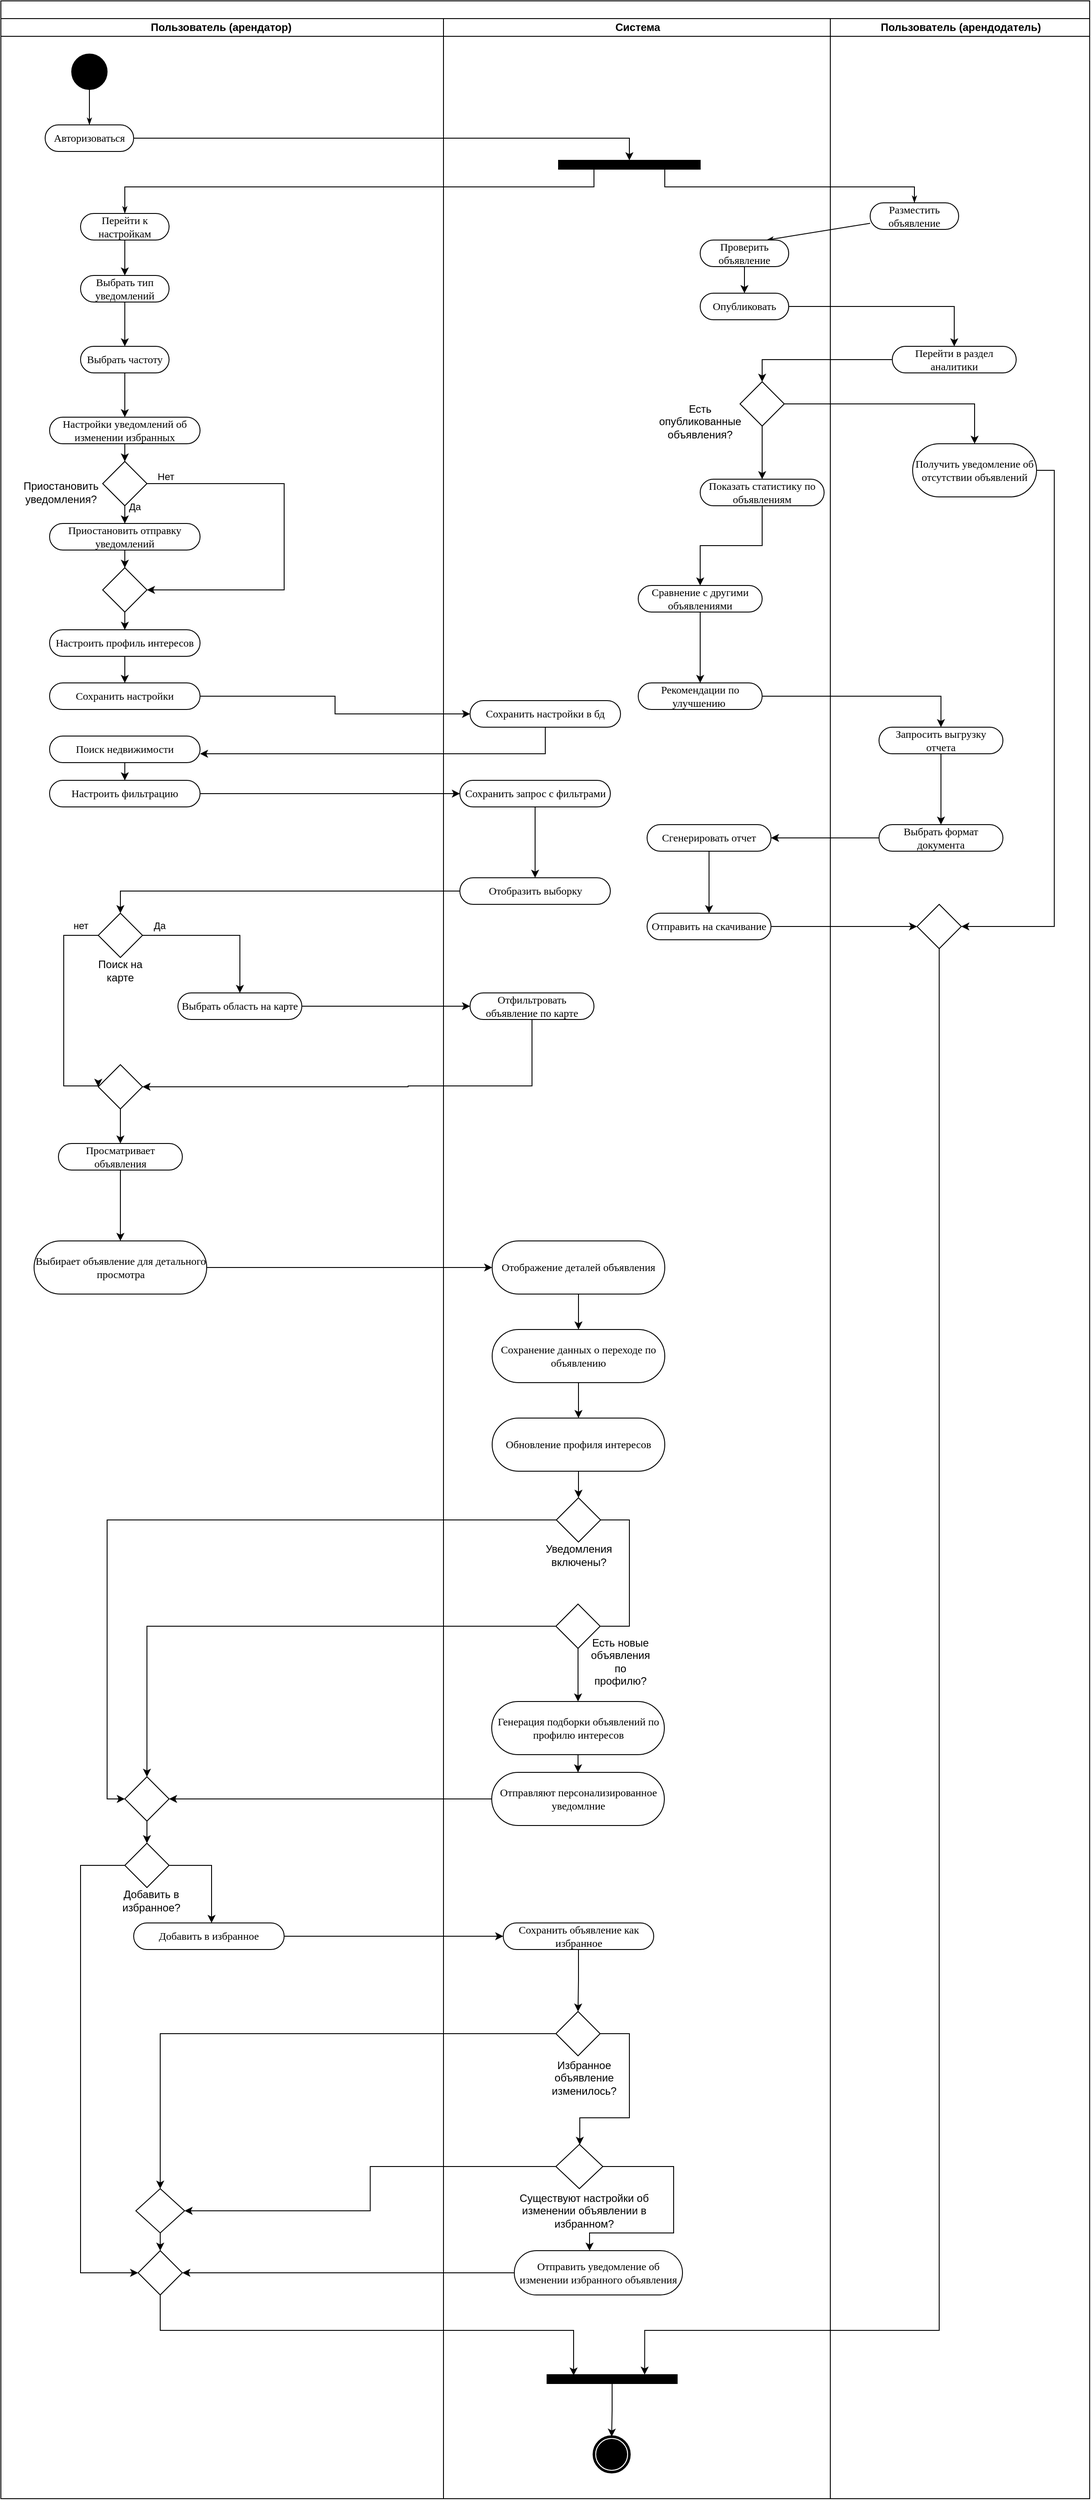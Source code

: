 <mxfile version="26.0.4">
  <diagram name="Page-1" id="0783ab3e-0a74-02c8-0abd-f7b4e66b4bec">
    <mxGraphModel dx="5736" dy="2984" grid="1" gridSize="10" guides="1" tooltips="1" connect="1" arrows="1" fold="1" page="1" pageScale="1" pageWidth="850" pageHeight="1100" background="none" math="0" shadow="0">
      <root>
        <mxCell id="0" />
        <mxCell id="1" parent="0" />
        <mxCell id="1c1d494c118603dd-1" value="" style="swimlane;html=1;childLayout=stackLayout;startSize=20;rounded=0;shadow=0;comic=0;labelBackgroundColor=none;strokeWidth=1;fontFamily=Verdana;fontSize=12;align=center;" parent="1" vertex="1">
          <mxGeometry x="12" y="10" width="1230" height="2820" as="geometry" />
        </mxCell>
        <mxCell id="1c1d494c118603dd-29" style="edgeStyle=orthogonalEdgeStyle;rounded=0;html=1;exitX=0.75;exitY=1;labelBackgroundColor=none;startArrow=none;startFill=0;startSize=5;endArrow=classicThin;endFill=1;endSize=5;jettySize=auto;orthogonalLoop=1;strokeWidth=1;fontFamily=Verdana;fontSize=12" parent="1c1d494c118603dd-1" source="60571a20871a0731-3" target="1c1d494c118603dd-5" edge="1">
          <mxGeometry relative="1" as="geometry">
            <Array as="points">
              <mxPoint x="750" y="210" />
              <mxPoint x="1032" y="210" />
            </Array>
          </mxGeometry>
        </mxCell>
        <mxCell id="1c1d494c118603dd-33" style="rounded=0;html=1;labelBackgroundColor=none;startArrow=none;startFill=0;startSize=5;endArrow=classicThin;endFill=1;endSize=5;jettySize=auto;orthogonalLoop=1;strokeWidth=1;fontFamily=Verdana;fontSize=12;entryX=0.75;entryY=0;entryDx=0;entryDy=0;" parent="1c1d494c118603dd-1" source="1c1d494c118603dd-5" target="1Mtl0f4eCWm2PjOWI_Pj-1" edge="1">
          <mxGeometry relative="1" as="geometry">
            <mxPoint x="427" y="288.517" as="targetPoint" />
          </mxGeometry>
        </mxCell>
        <mxCell id="1Mtl0f4eCWm2PjOWI_Pj-5" value="" style="edgeStyle=orthogonalEdgeStyle;rounded=0;orthogonalLoop=1;jettySize=auto;html=1;" edge="1" parent="1c1d494c118603dd-1" source="1Mtl0f4eCWm2PjOWI_Pj-2" target="1Mtl0f4eCWm2PjOWI_Pj-4">
          <mxGeometry relative="1" as="geometry" />
        </mxCell>
        <mxCell id="1Mtl0f4eCWm2PjOWI_Pj-23" value="" style="edgeStyle=orthogonalEdgeStyle;rounded=0;orthogonalLoop=1;jettySize=auto;html=1;" edge="1" parent="1c1d494c118603dd-1" source="1Mtl0f4eCWm2PjOWI_Pj-20" target="1Mtl0f4eCWm2PjOWI_Pj-22">
          <mxGeometry relative="1" as="geometry" />
        </mxCell>
        <mxCell id="1Mtl0f4eCWm2PjOWI_Pj-27" value="" style="edgeStyle=orthogonalEdgeStyle;rounded=0;orthogonalLoop=1;jettySize=auto;html=1;" edge="1" parent="1c1d494c118603dd-1" source="1Mtl0f4eCWm2PjOWI_Pj-24" target="1Mtl0f4eCWm2PjOWI_Pj-26">
          <mxGeometry relative="1" as="geometry" />
        </mxCell>
        <mxCell id="1Mtl0f4eCWm2PjOWI_Pj-34" style="edgeStyle=orthogonalEdgeStyle;rounded=0;orthogonalLoop=1;jettySize=auto;html=1;entryX=0.5;entryY=0;entryDx=0;entryDy=0;" edge="1" parent="1c1d494c118603dd-1" source="1Mtl0f4eCWm2PjOWI_Pj-4" target="1Mtl0f4eCWm2PjOWI_Pj-8">
          <mxGeometry relative="1" as="geometry" />
        </mxCell>
        <mxCell id="1c1d494c118603dd-2" value="Пользователь (арендатор)&amp;nbsp;" style="swimlane;html=1;startSize=20;" parent="1c1d494c118603dd-1" vertex="1">
          <mxGeometry y="20" width="500" height="2800" as="geometry" />
        </mxCell>
        <mxCell id="1Mtl0f4eCWm2PjOWI_Pj-31" value="" style="edgeStyle=orthogonalEdgeStyle;rounded=0;orthogonalLoop=1;jettySize=auto;html=1;" edge="1" parent="1c1d494c118603dd-2" source="1c1d494c118603dd-6" target="1Mtl0f4eCWm2PjOWI_Pj-30">
          <mxGeometry relative="1" as="geometry" />
        </mxCell>
        <mxCell id="1c1d494c118603dd-6" value="Перейти к настройкам" style="rounded=1;whiteSpace=wrap;html=1;shadow=0;comic=0;labelBackgroundColor=none;strokeWidth=1;fontFamily=Verdana;fontSize=12;align=center;arcSize=50;" parent="1c1d494c118603dd-2" vertex="1">
          <mxGeometry x="90" y="220" width="100" height="30" as="geometry" />
        </mxCell>
        <mxCell id="60571a20871a0731-4" value="" style="ellipse;whiteSpace=wrap;html=1;rounded=0;shadow=0;comic=0;labelBackgroundColor=none;strokeWidth=1;fillColor=#000000;fontFamily=Verdana;fontSize=12;align=center;" parent="1c1d494c118603dd-2" vertex="1">
          <mxGeometry x="80" y="40" width="40" height="40" as="geometry" />
        </mxCell>
        <mxCell id="60571a20871a0731-8" value="Авторизоваться" style="rounded=1;whiteSpace=wrap;html=1;shadow=0;comic=0;labelBackgroundColor=none;strokeWidth=1;fontFamily=Verdana;fontSize=12;align=center;arcSize=50;" parent="1c1d494c118603dd-2" vertex="1">
          <mxGeometry x="50" y="120" width="100" height="30" as="geometry" />
        </mxCell>
        <mxCell id="1c1d494c118603dd-27" style="edgeStyle=orthogonalEdgeStyle;rounded=0;html=1;labelBackgroundColor=none;startArrow=none;startFill=0;startSize=5;endArrow=classicThin;endFill=1;endSize=5;jettySize=auto;orthogonalLoop=1;strokeWidth=1;fontFamily=Verdana;fontSize=12" parent="1c1d494c118603dd-2" source="60571a20871a0731-4" target="60571a20871a0731-8" edge="1">
          <mxGeometry relative="1" as="geometry" />
        </mxCell>
        <mxCell id="1Mtl0f4eCWm2PjOWI_Pj-40" value="" style="edgeStyle=orthogonalEdgeStyle;rounded=0;orthogonalLoop=1;jettySize=auto;html=1;" edge="1" parent="1c1d494c118603dd-2" source="1Mtl0f4eCWm2PjOWI_Pj-30" target="1Mtl0f4eCWm2PjOWI_Pj-39">
          <mxGeometry relative="1" as="geometry" />
        </mxCell>
        <mxCell id="1Mtl0f4eCWm2PjOWI_Pj-30" value="Выбрать тип уведомлений" style="rounded=1;whiteSpace=wrap;html=1;shadow=0;comic=0;labelBackgroundColor=none;strokeWidth=1;fontFamily=Verdana;fontSize=12;align=center;arcSize=50;" vertex="1" parent="1c1d494c118603dd-2">
          <mxGeometry x="90" y="290" width="100" height="30" as="geometry" />
        </mxCell>
        <mxCell id="1Mtl0f4eCWm2PjOWI_Pj-42" value="" style="edgeStyle=orthogonalEdgeStyle;rounded=0;orthogonalLoop=1;jettySize=auto;html=1;" edge="1" parent="1c1d494c118603dd-2" source="1Mtl0f4eCWm2PjOWI_Pj-39" target="1Mtl0f4eCWm2PjOWI_Pj-41">
          <mxGeometry relative="1" as="geometry" />
        </mxCell>
        <mxCell id="1Mtl0f4eCWm2PjOWI_Pj-39" value="Выбрать частоту" style="rounded=1;whiteSpace=wrap;html=1;shadow=0;comic=0;labelBackgroundColor=none;strokeWidth=1;fontFamily=Verdana;fontSize=12;align=center;arcSize=50;" vertex="1" parent="1c1d494c118603dd-2">
          <mxGeometry x="90" y="370" width="100" height="30" as="geometry" />
        </mxCell>
        <mxCell id="1Mtl0f4eCWm2PjOWI_Pj-260" style="edgeStyle=orthogonalEdgeStyle;rounded=0;orthogonalLoop=1;jettySize=auto;html=1;entryX=0.5;entryY=0;entryDx=0;entryDy=0;" edge="1" parent="1c1d494c118603dd-2" source="1Mtl0f4eCWm2PjOWI_Pj-41" target="1Mtl0f4eCWm2PjOWI_Pj-258">
          <mxGeometry relative="1" as="geometry" />
        </mxCell>
        <mxCell id="1Mtl0f4eCWm2PjOWI_Pj-41" value="Настройки уведомлений об изменении избранных" style="rounded=1;whiteSpace=wrap;html=1;shadow=0;comic=0;labelBackgroundColor=none;strokeWidth=1;fontFamily=Verdana;fontSize=12;align=center;arcSize=50;" vertex="1" parent="1c1d494c118603dd-2">
          <mxGeometry x="55" y="450" width="170" height="30" as="geometry" />
        </mxCell>
        <mxCell id="1Mtl0f4eCWm2PjOWI_Pj-47" value="" style="edgeStyle=orthogonalEdgeStyle;rounded=0;orthogonalLoop=1;jettySize=auto;html=1;" edge="1" parent="1c1d494c118603dd-2" source="1Mtl0f4eCWm2PjOWI_Pj-43" target="1Mtl0f4eCWm2PjOWI_Pj-46">
          <mxGeometry relative="1" as="geometry" />
        </mxCell>
        <mxCell id="1Mtl0f4eCWm2PjOWI_Pj-43" value="Настроить профиль интересов" style="rounded=1;whiteSpace=wrap;html=1;shadow=0;comic=0;labelBackgroundColor=none;strokeWidth=1;fontFamily=Verdana;fontSize=12;align=center;arcSize=50;" vertex="1" parent="1c1d494c118603dd-2">
          <mxGeometry x="55" y="690" width="170" height="30" as="geometry" />
        </mxCell>
        <mxCell id="1Mtl0f4eCWm2PjOWI_Pj-46" value="Сохранить настройки" style="rounded=1;whiteSpace=wrap;html=1;shadow=0;comic=0;labelBackgroundColor=none;strokeWidth=1;fontFamily=Verdana;fontSize=12;align=center;arcSize=50;" vertex="1" parent="1c1d494c118603dd-2">
          <mxGeometry x="55" y="750" width="170" height="30" as="geometry" />
        </mxCell>
        <mxCell id="1Mtl0f4eCWm2PjOWI_Pj-56" value="" style="edgeStyle=orthogonalEdgeStyle;rounded=0;orthogonalLoop=1;jettySize=auto;html=1;" edge="1" parent="1c1d494c118603dd-2" source="1Mtl0f4eCWm2PjOWI_Pj-50" target="1Mtl0f4eCWm2PjOWI_Pj-55">
          <mxGeometry relative="1" as="geometry" />
        </mxCell>
        <mxCell id="1Mtl0f4eCWm2PjOWI_Pj-50" value="Поиск недвижимости" style="rounded=1;whiteSpace=wrap;html=1;shadow=0;comic=0;labelBackgroundColor=none;strokeWidth=1;fontFamily=Verdana;fontSize=12;align=center;arcSize=50;" vertex="1" parent="1c1d494c118603dd-2">
          <mxGeometry x="55" y="810" width="170" height="30" as="geometry" />
        </mxCell>
        <mxCell id="1Mtl0f4eCWm2PjOWI_Pj-55" value="Настроить фильтрацию" style="rounded=1;whiteSpace=wrap;html=1;shadow=0;comic=0;labelBackgroundColor=none;strokeWidth=1;fontFamily=Verdana;fontSize=12;align=center;arcSize=50;" vertex="1" parent="1c1d494c118603dd-2">
          <mxGeometry x="55" y="860" width="170" height="30" as="geometry" />
        </mxCell>
        <mxCell id="1Mtl0f4eCWm2PjOWI_Pj-73" style="edgeStyle=orthogonalEdgeStyle;rounded=0;orthogonalLoop=1;jettySize=auto;html=1;" edge="1" parent="1c1d494c118603dd-2" source="1Mtl0f4eCWm2PjOWI_Pj-63" target="1Mtl0f4eCWm2PjOWI_Pj-72">
          <mxGeometry relative="1" as="geometry" />
        </mxCell>
        <mxCell id="1Mtl0f4eCWm2PjOWI_Pj-77" value="Да" style="edgeLabel;html=1;align=center;verticalAlign=middle;resizable=0;points=[];" vertex="1" connectable="0" parent="1Mtl0f4eCWm2PjOWI_Pj-73">
          <mxGeometry x="-0.577" relative="1" as="geometry">
            <mxPoint x="-18" y="-11" as="offset" />
          </mxGeometry>
        </mxCell>
        <mxCell id="1Mtl0f4eCWm2PjOWI_Pj-63" value="" style="rhombus;whiteSpace=wrap;html=1;" vertex="1" parent="1c1d494c118603dd-2">
          <mxGeometry x="110" y="1010" width="50" height="50" as="geometry" />
        </mxCell>
        <mxCell id="1Mtl0f4eCWm2PjOWI_Pj-65" value="Поиск на карте" style="text;html=1;align=center;verticalAlign=middle;whiteSpace=wrap;rounded=0;" vertex="1" parent="1c1d494c118603dd-2">
          <mxGeometry x="105" y="1060" width="60" height="30" as="geometry" />
        </mxCell>
        <mxCell id="1Mtl0f4eCWm2PjOWI_Pj-67" style="edgeStyle=orthogonalEdgeStyle;rounded=0;orthogonalLoop=1;jettySize=auto;html=1;entryX=0;entryY=0.5;entryDx=0;entryDy=0;" edge="1" parent="1c1d494c118603dd-2" source="1Mtl0f4eCWm2PjOWI_Pj-63" target="1Mtl0f4eCWm2PjOWI_Pj-75">
          <mxGeometry relative="1" as="geometry">
            <mxPoint x="71.04" y="1096.01" as="targetPoint" />
            <Array as="points">
              <mxPoint x="71" y="1035" />
              <mxPoint x="71" y="1205" />
            </Array>
          </mxGeometry>
        </mxCell>
        <mxCell id="1Mtl0f4eCWm2PjOWI_Pj-68" value="нет" style="edgeLabel;html=1;align=center;verticalAlign=middle;resizable=0;points=[];" vertex="1" connectable="0" parent="1Mtl0f4eCWm2PjOWI_Pj-67">
          <mxGeometry x="-0.5" y="5" relative="1" as="geometry">
            <mxPoint x="14" y="-35" as="offset" />
          </mxGeometry>
        </mxCell>
        <mxCell id="1Mtl0f4eCWm2PjOWI_Pj-72" value="Выбрать область на карте" style="rounded=1;whiteSpace=wrap;html=1;shadow=0;comic=0;labelBackgroundColor=none;strokeWidth=1;fontFamily=Verdana;fontSize=12;align=center;arcSize=50;" vertex="1" parent="1c1d494c118603dd-2">
          <mxGeometry x="200" y="1100" width="140" height="30" as="geometry" />
        </mxCell>
        <mxCell id="1Mtl0f4eCWm2PjOWI_Pj-79" style="edgeStyle=orthogonalEdgeStyle;rounded=0;orthogonalLoop=1;jettySize=auto;html=1;" edge="1" parent="1c1d494c118603dd-2" source="1Mtl0f4eCWm2PjOWI_Pj-75" target="1Mtl0f4eCWm2PjOWI_Pj-78">
          <mxGeometry relative="1" as="geometry" />
        </mxCell>
        <mxCell id="1Mtl0f4eCWm2PjOWI_Pj-75" value="" style="rhombus;whiteSpace=wrap;html=1;" vertex="1" parent="1c1d494c118603dd-2">
          <mxGeometry x="110" y="1181" width="50" height="50" as="geometry" />
        </mxCell>
        <mxCell id="1Mtl0f4eCWm2PjOWI_Pj-81" value="" style="edgeStyle=orthogonalEdgeStyle;rounded=0;orthogonalLoop=1;jettySize=auto;html=1;" edge="1" parent="1c1d494c118603dd-2" source="1Mtl0f4eCWm2PjOWI_Pj-78" target="1Mtl0f4eCWm2PjOWI_Pj-80">
          <mxGeometry relative="1" as="geometry" />
        </mxCell>
        <mxCell id="1Mtl0f4eCWm2PjOWI_Pj-78" value="Просматривает объявления" style="rounded=1;whiteSpace=wrap;html=1;shadow=0;comic=0;labelBackgroundColor=none;strokeWidth=1;fontFamily=Verdana;fontSize=12;align=center;arcSize=50;" vertex="1" parent="1c1d494c118603dd-2">
          <mxGeometry x="65" y="1270" width="140" height="30" as="geometry" />
        </mxCell>
        <mxCell id="1Mtl0f4eCWm2PjOWI_Pj-80" value="Выбирает объявление для детального просмотра" style="rounded=1;whiteSpace=wrap;html=1;shadow=0;comic=0;labelBackgroundColor=none;strokeWidth=1;fontFamily=Verdana;fontSize=12;align=center;arcSize=50;" vertex="1" parent="1c1d494c118603dd-2">
          <mxGeometry x="37.5" y="1380" width="195" height="60" as="geometry" />
        </mxCell>
        <mxCell id="1Mtl0f4eCWm2PjOWI_Pj-137" value="" style="edgeStyle=orthogonalEdgeStyle;rounded=0;orthogonalLoop=1;jettySize=auto;html=1;" edge="1" parent="1c1d494c118603dd-2" source="1Mtl0f4eCWm2PjOWI_Pj-133" target="1Mtl0f4eCWm2PjOWI_Pj-136">
          <mxGeometry relative="1" as="geometry" />
        </mxCell>
        <mxCell id="1Mtl0f4eCWm2PjOWI_Pj-133" value="" style="rhombus;whiteSpace=wrap;html=1;" vertex="1" parent="1c1d494c118603dd-2">
          <mxGeometry x="140" y="1985" width="50" height="50" as="geometry" />
        </mxCell>
        <mxCell id="1Mtl0f4eCWm2PjOWI_Pj-179" style="edgeStyle=orthogonalEdgeStyle;rounded=0;orthogonalLoop=1;jettySize=auto;html=1;" edge="1" parent="1c1d494c118603dd-2" source="1Mtl0f4eCWm2PjOWI_Pj-136" target="1Mtl0f4eCWm2PjOWI_Pj-178">
          <mxGeometry relative="1" as="geometry">
            <Array as="points">
              <mxPoint x="238" y="2085" />
            </Array>
          </mxGeometry>
        </mxCell>
        <mxCell id="1Mtl0f4eCWm2PjOWI_Pj-194" value="" style="edgeStyle=orthogonalEdgeStyle;rounded=0;orthogonalLoop=1;jettySize=auto;html=1;entryX=0;entryY=0.5;entryDx=0;entryDy=0;" edge="1" parent="1c1d494c118603dd-2" source="1Mtl0f4eCWm2PjOWI_Pj-136" target="1Mtl0f4eCWm2PjOWI_Pj-193">
          <mxGeometry relative="1" as="geometry">
            <Array as="points">
              <mxPoint x="90" y="2085" />
              <mxPoint x="90" y="2545" />
            </Array>
          </mxGeometry>
        </mxCell>
        <mxCell id="1Mtl0f4eCWm2PjOWI_Pj-136" value="" style="rhombus;whiteSpace=wrap;html=1;" vertex="1" parent="1c1d494c118603dd-2">
          <mxGeometry x="140" y="2060" width="50" height="50" as="geometry" />
        </mxCell>
        <mxCell id="1Mtl0f4eCWm2PjOWI_Pj-138" value="Добавить в избранное?" style="text;html=1;align=center;verticalAlign=middle;whiteSpace=wrap;rounded=0;" vertex="1" parent="1c1d494c118603dd-2">
          <mxGeometry x="140" y="2110" width="60" height="30" as="geometry" />
        </mxCell>
        <mxCell id="1Mtl0f4eCWm2PjOWI_Pj-178" value="Добавить в избранное" style="rounded=1;whiteSpace=wrap;html=1;shadow=0;comic=0;labelBackgroundColor=none;strokeWidth=1;fontFamily=Verdana;fontSize=12;align=center;arcSize=50;" vertex="1" parent="1c1d494c118603dd-2">
          <mxGeometry x="150" y="2150" width="170" height="30" as="geometry" />
        </mxCell>
        <mxCell id="1Mtl0f4eCWm2PjOWI_Pj-193" value="" style="rhombus;whiteSpace=wrap;html=1;" vertex="1" parent="1c1d494c118603dd-2">
          <mxGeometry x="155" y="2520" width="50" height="50" as="geometry" />
        </mxCell>
        <mxCell id="1Mtl0f4eCWm2PjOWI_Pj-261" style="edgeStyle=orthogonalEdgeStyle;rounded=0;orthogonalLoop=1;jettySize=auto;html=1;" edge="1" parent="1c1d494c118603dd-2" source="1Mtl0f4eCWm2PjOWI_Pj-258" target="1Mtl0f4eCWm2PjOWI_Pj-262">
          <mxGeometry relative="1" as="geometry">
            <mxPoint x="60" y="610" as="targetPoint" />
          </mxGeometry>
        </mxCell>
        <mxCell id="1Mtl0f4eCWm2PjOWI_Pj-263" value="Да" style="edgeLabel;html=1;align=center;verticalAlign=middle;resizable=0;points=[];" vertex="1" connectable="0" parent="1Mtl0f4eCWm2PjOWI_Pj-261">
          <mxGeometry x="0.305" y="-1" relative="1" as="geometry">
            <mxPoint x="10" as="offset" />
          </mxGeometry>
        </mxCell>
        <mxCell id="1Mtl0f4eCWm2PjOWI_Pj-265" value="" style="edgeStyle=orthogonalEdgeStyle;rounded=0;orthogonalLoop=1;jettySize=auto;html=1;entryX=1;entryY=0.5;entryDx=0;entryDy=0;" edge="1" parent="1c1d494c118603dd-2" source="1Mtl0f4eCWm2PjOWI_Pj-258" target="1Mtl0f4eCWm2PjOWI_Pj-264">
          <mxGeometry relative="1" as="geometry">
            <Array as="points">
              <mxPoint x="320" y="525" />
              <mxPoint x="320" y="645" />
            </Array>
          </mxGeometry>
        </mxCell>
        <mxCell id="1Mtl0f4eCWm2PjOWI_Pj-266" value="Нет" style="edgeLabel;html=1;align=center;verticalAlign=middle;resizable=0;points=[];" vertex="1" connectable="0" parent="1Mtl0f4eCWm2PjOWI_Pj-265">
          <mxGeometry x="-0.804" relative="1" as="geometry">
            <mxPoint x="-21" y="-8" as="offset" />
          </mxGeometry>
        </mxCell>
        <mxCell id="1Mtl0f4eCWm2PjOWI_Pj-258" value="" style="rhombus;whiteSpace=wrap;html=1;" vertex="1" parent="1c1d494c118603dd-2">
          <mxGeometry x="115" y="500" width="50" height="50" as="geometry" />
        </mxCell>
        <mxCell id="1Mtl0f4eCWm2PjOWI_Pj-259" value="Приостановить уведомления?" style="text;html=1;align=center;verticalAlign=middle;whiteSpace=wrap;rounded=0;" vertex="1" parent="1c1d494c118603dd-2">
          <mxGeometry x="37.5" y="520" width="60" height="30" as="geometry" />
        </mxCell>
        <mxCell id="1Mtl0f4eCWm2PjOWI_Pj-267" style="edgeStyle=orthogonalEdgeStyle;rounded=0;orthogonalLoop=1;jettySize=auto;html=1;" edge="1" parent="1c1d494c118603dd-2" source="1Mtl0f4eCWm2PjOWI_Pj-262" target="1Mtl0f4eCWm2PjOWI_Pj-264">
          <mxGeometry relative="1" as="geometry" />
        </mxCell>
        <mxCell id="1Mtl0f4eCWm2PjOWI_Pj-262" value="Приостановить отправку уведомлений" style="rounded=1;whiteSpace=wrap;html=1;shadow=0;comic=0;labelBackgroundColor=none;strokeWidth=1;fontFamily=Verdana;fontSize=12;align=center;arcSize=50;" vertex="1" parent="1c1d494c118603dd-2">
          <mxGeometry x="55" y="570" width="170" height="30" as="geometry" />
        </mxCell>
        <mxCell id="1Mtl0f4eCWm2PjOWI_Pj-268" style="edgeStyle=orthogonalEdgeStyle;rounded=0;orthogonalLoop=1;jettySize=auto;html=1;" edge="1" parent="1c1d494c118603dd-2" source="1Mtl0f4eCWm2PjOWI_Pj-264" target="1Mtl0f4eCWm2PjOWI_Pj-43">
          <mxGeometry relative="1" as="geometry" />
        </mxCell>
        <mxCell id="1Mtl0f4eCWm2PjOWI_Pj-264" value="" style="rhombus;whiteSpace=wrap;html=1;" vertex="1" parent="1c1d494c118603dd-2">
          <mxGeometry x="115" y="620" width="50" height="50" as="geometry" />
        </mxCell>
        <mxCell id="1Mtl0f4eCWm2PjOWI_Pj-272" style="edgeStyle=orthogonalEdgeStyle;rounded=0;orthogonalLoop=1;jettySize=auto;html=1;exitX=0.5;exitY=1;exitDx=0;exitDy=0;entryX=0.5;entryY=0;entryDx=0;entryDy=0;" edge="1" parent="1c1d494c118603dd-2" source="1Mtl0f4eCWm2PjOWI_Pj-269" target="1Mtl0f4eCWm2PjOWI_Pj-193">
          <mxGeometry relative="1" as="geometry" />
        </mxCell>
        <mxCell id="1Mtl0f4eCWm2PjOWI_Pj-269" value="" style="rhombus;whiteSpace=wrap;html=1;" vertex="1" parent="1c1d494c118603dd-2">
          <mxGeometry x="152.5" y="2450" width="55" height="50" as="geometry" />
        </mxCell>
        <mxCell id="1c1d494c118603dd-3" value="Система" style="swimlane;html=1;startSize=20;" parent="1c1d494c118603dd-1" vertex="1">
          <mxGeometry x="500" y="20" width="437" height="2800" as="geometry" />
        </mxCell>
        <mxCell id="60571a20871a0731-3" value="" style="whiteSpace=wrap;html=1;rounded=0;shadow=0;comic=0;labelBackgroundColor=none;strokeWidth=1;fillColor=#000000;fontFamily=Verdana;fontSize=12;align=center;rotation=0;" parent="1c1d494c118603dd-3" vertex="1">
          <mxGeometry x="130" y="160" width="160" height="10" as="geometry" />
        </mxCell>
        <mxCell id="1Mtl0f4eCWm2PjOWI_Pj-3" value="" style="edgeStyle=orthogonalEdgeStyle;rounded=0;orthogonalLoop=1;jettySize=auto;html=1;" edge="1" parent="1c1d494c118603dd-3" source="1Mtl0f4eCWm2PjOWI_Pj-1" target="1Mtl0f4eCWm2PjOWI_Pj-2">
          <mxGeometry relative="1" as="geometry" />
        </mxCell>
        <mxCell id="1Mtl0f4eCWm2PjOWI_Pj-1" value="Проверить объявление" style="rounded=1;whiteSpace=wrap;html=1;shadow=0;comic=0;labelBackgroundColor=none;strokeWidth=1;fontFamily=Verdana;fontSize=12;align=center;arcSize=50;" vertex="1" parent="1c1d494c118603dd-3">
          <mxGeometry x="290" y="250" width="100" height="30" as="geometry" />
        </mxCell>
        <mxCell id="1Mtl0f4eCWm2PjOWI_Pj-2" value="Опубликовать" style="rounded=1;whiteSpace=wrap;html=1;shadow=0;comic=0;labelBackgroundColor=none;strokeWidth=1;fontFamily=Verdana;fontSize=12;align=center;arcSize=50;" vertex="1" parent="1c1d494c118603dd-3">
          <mxGeometry x="290" y="310" width="100" height="30" as="geometry" />
        </mxCell>
        <mxCell id="1Mtl0f4eCWm2PjOWI_Pj-35" style="edgeStyle=orthogonalEdgeStyle;rounded=0;orthogonalLoop=1;jettySize=auto;html=1;" edge="1" parent="1c1d494c118603dd-3" source="1Mtl0f4eCWm2PjOWI_Pj-8" target="1Mtl0f4eCWm2PjOWI_Pj-14">
          <mxGeometry relative="1" as="geometry" />
        </mxCell>
        <mxCell id="1Mtl0f4eCWm2PjOWI_Pj-8" value="" style="rhombus;whiteSpace=wrap;html=1;" vertex="1" parent="1c1d494c118603dd-3">
          <mxGeometry x="335" y="410" width="50" height="50" as="geometry" />
        </mxCell>
        <mxCell id="1Mtl0f4eCWm2PjOWI_Pj-10" value="Есть опубликованные объявления?" style="text;html=1;align=center;verticalAlign=middle;whiteSpace=wrap;rounded=0;" vertex="1" parent="1c1d494c118603dd-3">
          <mxGeometry x="260" y="440" width="60" height="30" as="geometry" />
        </mxCell>
        <mxCell id="1Mtl0f4eCWm2PjOWI_Pj-19" value="" style="edgeStyle=orthogonalEdgeStyle;rounded=0;orthogonalLoop=1;jettySize=auto;html=1;" edge="1" parent="1c1d494c118603dd-3" source="1Mtl0f4eCWm2PjOWI_Pj-14" target="1Mtl0f4eCWm2PjOWI_Pj-18">
          <mxGeometry relative="1" as="geometry" />
        </mxCell>
        <mxCell id="1Mtl0f4eCWm2PjOWI_Pj-14" value="Показать статистику по объявлениям" style="rounded=1;whiteSpace=wrap;html=1;shadow=0;comic=0;labelBackgroundColor=none;strokeWidth=1;fontFamily=Verdana;fontSize=12;align=center;arcSize=50;" vertex="1" parent="1c1d494c118603dd-3">
          <mxGeometry x="290" y="520" width="140" height="30" as="geometry" />
        </mxCell>
        <mxCell id="1Mtl0f4eCWm2PjOWI_Pj-21" value="" style="edgeStyle=orthogonalEdgeStyle;rounded=0;orthogonalLoop=1;jettySize=auto;html=1;" edge="1" parent="1c1d494c118603dd-3" source="1Mtl0f4eCWm2PjOWI_Pj-18" target="1Mtl0f4eCWm2PjOWI_Pj-20">
          <mxGeometry relative="1" as="geometry" />
        </mxCell>
        <mxCell id="1Mtl0f4eCWm2PjOWI_Pj-18" value="Сравнение с другими объявлениями" style="rounded=1;whiteSpace=wrap;html=1;shadow=0;comic=0;labelBackgroundColor=none;strokeWidth=1;fontFamily=Verdana;fontSize=12;align=center;arcSize=50;" vertex="1" parent="1c1d494c118603dd-3">
          <mxGeometry x="220" y="640" width="140" height="30" as="geometry" />
        </mxCell>
        <mxCell id="1Mtl0f4eCWm2PjOWI_Pj-20" value="Рекомендации по улучшению&amp;nbsp;" style="rounded=1;whiteSpace=wrap;html=1;shadow=0;comic=0;labelBackgroundColor=none;strokeWidth=1;fontFamily=Verdana;fontSize=12;align=center;arcSize=50;" vertex="1" parent="1c1d494c118603dd-3">
          <mxGeometry x="220" y="750" width="140" height="30" as="geometry" />
        </mxCell>
        <mxCell id="1Mtl0f4eCWm2PjOWI_Pj-29" value="" style="edgeStyle=orthogonalEdgeStyle;rounded=0;orthogonalLoop=1;jettySize=auto;html=1;" edge="1" parent="1c1d494c118603dd-3" source="1Mtl0f4eCWm2PjOWI_Pj-26" target="1Mtl0f4eCWm2PjOWI_Pj-28">
          <mxGeometry relative="1" as="geometry" />
        </mxCell>
        <mxCell id="1Mtl0f4eCWm2PjOWI_Pj-26" value="Сгенерировать отчет" style="rounded=1;whiteSpace=wrap;html=1;shadow=0;comic=0;labelBackgroundColor=none;strokeWidth=1;fontFamily=Verdana;fontSize=12;align=center;arcSize=50;" vertex="1" parent="1c1d494c118603dd-3">
          <mxGeometry x="230" y="910" width="140" height="30" as="geometry" />
        </mxCell>
        <mxCell id="1Mtl0f4eCWm2PjOWI_Pj-28" value="Отправить на скачивание" style="rounded=1;whiteSpace=wrap;html=1;shadow=0;comic=0;labelBackgroundColor=none;strokeWidth=1;fontFamily=Verdana;fontSize=12;align=center;arcSize=50;" vertex="1" parent="1c1d494c118603dd-3">
          <mxGeometry x="230" y="1010" width="140" height="30" as="geometry" />
        </mxCell>
        <mxCell id="1Mtl0f4eCWm2PjOWI_Pj-48" value="Сохранить настройки в бд" style="rounded=1;whiteSpace=wrap;html=1;shadow=0;comic=0;labelBackgroundColor=none;strokeWidth=1;fontFamily=Verdana;fontSize=12;align=center;arcSize=50;" vertex="1" parent="1c1d494c118603dd-3">
          <mxGeometry x="30" y="770" width="170" height="30" as="geometry" />
        </mxCell>
        <mxCell id="1Mtl0f4eCWm2PjOWI_Pj-60" value="" style="edgeStyle=orthogonalEdgeStyle;rounded=0;orthogonalLoop=1;jettySize=auto;html=1;" edge="1" parent="1c1d494c118603dd-3" source="1Mtl0f4eCWm2PjOWI_Pj-57" target="1Mtl0f4eCWm2PjOWI_Pj-59">
          <mxGeometry relative="1" as="geometry" />
        </mxCell>
        <mxCell id="1Mtl0f4eCWm2PjOWI_Pj-57" value="Сохранить запрос с фильтрами" style="rounded=1;whiteSpace=wrap;html=1;shadow=0;comic=0;labelBackgroundColor=none;strokeWidth=1;fontFamily=Verdana;fontSize=12;align=center;arcSize=50;" vertex="1" parent="1c1d494c118603dd-3">
          <mxGeometry x="18.5" y="860" width="170" height="30" as="geometry" />
        </mxCell>
        <mxCell id="1Mtl0f4eCWm2PjOWI_Pj-59" value="Отобразить выборку" style="rounded=1;whiteSpace=wrap;html=1;shadow=0;comic=0;labelBackgroundColor=none;strokeWidth=1;fontFamily=Verdana;fontSize=12;align=center;arcSize=50;" vertex="1" parent="1c1d494c118603dd-3">
          <mxGeometry x="18.5" y="970" width="170" height="30" as="geometry" />
        </mxCell>
        <mxCell id="1Mtl0f4eCWm2PjOWI_Pj-69" value="Отфильтровать объявление по карте" style="rounded=1;whiteSpace=wrap;html=1;shadow=0;comic=0;labelBackgroundColor=none;strokeWidth=1;fontFamily=Verdana;fontSize=12;align=center;arcSize=50;" vertex="1" parent="1c1d494c118603dd-3">
          <mxGeometry x="30" y="1100" width="140" height="30" as="geometry" />
        </mxCell>
        <mxCell id="1Mtl0f4eCWm2PjOWI_Pj-82" value="Отображение деталей объявления" style="rounded=1;whiteSpace=wrap;html=1;shadow=0;comic=0;labelBackgroundColor=none;strokeWidth=1;fontFamily=Verdana;fontSize=12;align=center;arcSize=50;" vertex="1" parent="1c1d494c118603dd-3">
          <mxGeometry x="55" y="1380" width="195" height="60" as="geometry" />
        </mxCell>
        <mxCell id="1Mtl0f4eCWm2PjOWI_Pj-89" style="edgeStyle=orthogonalEdgeStyle;rounded=0;orthogonalLoop=1;jettySize=auto;html=1;" edge="1" parent="1c1d494c118603dd-3" source="1Mtl0f4eCWm2PjOWI_Pj-86" target="1Mtl0f4eCWm2PjOWI_Pj-88">
          <mxGeometry relative="1" as="geometry" />
        </mxCell>
        <mxCell id="1Mtl0f4eCWm2PjOWI_Pj-86" value="Обновление профиля интересов" style="rounded=1;whiteSpace=wrap;html=1;shadow=0;comic=0;labelBackgroundColor=none;strokeWidth=1;fontFamily=Verdana;fontSize=12;align=center;arcSize=50;" vertex="1" parent="1c1d494c118603dd-3">
          <mxGeometry x="55" y="1580" width="195" height="60" as="geometry" />
        </mxCell>
        <mxCell id="1Mtl0f4eCWm2PjOWI_Pj-84" value="Сохранение данных о переходе по объявлению" style="rounded=1;whiteSpace=wrap;html=1;shadow=0;comic=0;labelBackgroundColor=none;strokeWidth=1;fontFamily=Verdana;fontSize=12;align=center;arcSize=50;" vertex="1" parent="1c1d494c118603dd-3">
          <mxGeometry x="55" y="1480" width="195" height="60" as="geometry" />
        </mxCell>
        <mxCell id="1Mtl0f4eCWm2PjOWI_Pj-85" value="" style="edgeStyle=orthogonalEdgeStyle;rounded=0;orthogonalLoop=1;jettySize=auto;html=1;" edge="1" parent="1c1d494c118603dd-3" source="1Mtl0f4eCWm2PjOWI_Pj-82" target="1Mtl0f4eCWm2PjOWI_Pj-84">
          <mxGeometry relative="1" as="geometry" />
        </mxCell>
        <mxCell id="1Mtl0f4eCWm2PjOWI_Pj-87" value="" style="edgeStyle=orthogonalEdgeStyle;rounded=0;orthogonalLoop=1;jettySize=auto;html=1;" edge="1" parent="1c1d494c118603dd-3" source="1Mtl0f4eCWm2PjOWI_Pj-84" target="1Mtl0f4eCWm2PjOWI_Pj-86">
          <mxGeometry relative="1" as="geometry" />
        </mxCell>
        <mxCell id="1Mtl0f4eCWm2PjOWI_Pj-124" style="edgeStyle=orthogonalEdgeStyle;rounded=0;orthogonalLoop=1;jettySize=auto;html=1;entryX=0;entryY=0.5;entryDx=0;entryDy=0;" edge="1" parent="1c1d494c118603dd-3" source="1Mtl0f4eCWm2PjOWI_Pj-88" target="1Mtl0f4eCWm2PjOWI_Pj-125">
          <mxGeometry relative="1" as="geometry">
            <mxPoint x="90" y="1780" as="targetPoint" />
            <Array as="points">
              <mxPoint x="210" y="1695" />
              <mxPoint x="210" y="1815" />
            </Array>
          </mxGeometry>
        </mxCell>
        <mxCell id="1Mtl0f4eCWm2PjOWI_Pj-88" value="" style="rhombus;whiteSpace=wrap;html=1;" vertex="1" parent="1c1d494c118603dd-3">
          <mxGeometry x="127.5" y="1670" width="50" height="50" as="geometry" />
        </mxCell>
        <mxCell id="1Mtl0f4eCWm2PjOWI_Pj-90" value="Уведомления включены?" style="text;html=1;align=center;verticalAlign=middle;whiteSpace=wrap;rounded=0;" vertex="1" parent="1c1d494c118603dd-3">
          <mxGeometry x="122.5" y="1720" width="60" height="30" as="geometry" />
        </mxCell>
        <mxCell id="1Mtl0f4eCWm2PjOWI_Pj-128" style="edgeStyle=orthogonalEdgeStyle;rounded=0;orthogonalLoop=1;jettySize=auto;html=1;" edge="1" parent="1c1d494c118603dd-3" source="1Mtl0f4eCWm2PjOWI_Pj-125" target="1Mtl0f4eCWm2PjOWI_Pj-127">
          <mxGeometry relative="1" as="geometry" />
        </mxCell>
        <mxCell id="1Mtl0f4eCWm2PjOWI_Pj-125" value="" style="rhombus;whiteSpace=wrap;html=1;" vertex="1" parent="1c1d494c118603dd-3">
          <mxGeometry x="127" y="1790" width="50" height="50" as="geometry" />
        </mxCell>
        <mxCell id="1Mtl0f4eCWm2PjOWI_Pj-126" value="Есть новые объявления по профилю?" style="text;html=1;align=center;verticalAlign=middle;whiteSpace=wrap;rounded=0;" vertex="1" parent="1c1d494c118603dd-3">
          <mxGeometry x="170" y="1840" width="60" height="30" as="geometry" />
        </mxCell>
        <mxCell id="1Mtl0f4eCWm2PjOWI_Pj-130" style="edgeStyle=orthogonalEdgeStyle;rounded=0;orthogonalLoop=1;jettySize=auto;html=1;exitX=0.5;exitY=1;exitDx=0;exitDy=0;" edge="1" parent="1c1d494c118603dd-3" source="1Mtl0f4eCWm2PjOWI_Pj-127" target="1Mtl0f4eCWm2PjOWI_Pj-129">
          <mxGeometry relative="1" as="geometry" />
        </mxCell>
        <mxCell id="1Mtl0f4eCWm2PjOWI_Pj-127" value="Генерация подборки объявлений по профилю интересов" style="rounded=1;whiteSpace=wrap;html=1;shadow=0;comic=0;labelBackgroundColor=none;strokeWidth=1;fontFamily=Verdana;fontSize=12;align=center;arcSize=50;" vertex="1" parent="1c1d494c118603dd-3">
          <mxGeometry x="54.5" y="1900" width="195" height="60" as="geometry" />
        </mxCell>
        <mxCell id="1Mtl0f4eCWm2PjOWI_Pj-129" value="Отправляют персонализированное уведомлние" style="rounded=1;whiteSpace=wrap;html=1;shadow=0;comic=0;labelBackgroundColor=none;strokeWidth=1;fontFamily=Verdana;fontSize=12;align=center;arcSize=50;" vertex="1" parent="1c1d494c118603dd-3">
          <mxGeometry x="54.5" y="1980" width="195" height="60" as="geometry" />
        </mxCell>
        <mxCell id="1Mtl0f4eCWm2PjOWI_Pj-183" value="" style="edgeStyle=orthogonalEdgeStyle;rounded=0;orthogonalLoop=1;jettySize=auto;html=1;" edge="1" parent="1c1d494c118603dd-3" source="1Mtl0f4eCWm2PjOWI_Pj-180" target="1Mtl0f4eCWm2PjOWI_Pj-184">
          <mxGeometry relative="1" as="geometry">
            <mxPoint x="152.5" y="2260" as="targetPoint" />
          </mxGeometry>
        </mxCell>
        <mxCell id="1Mtl0f4eCWm2PjOWI_Pj-180" value="Сохранить объявление как избранное" style="rounded=1;whiteSpace=wrap;html=1;shadow=0;comic=0;labelBackgroundColor=none;strokeWidth=1;fontFamily=Verdana;fontSize=12;align=center;arcSize=50;" vertex="1" parent="1c1d494c118603dd-3">
          <mxGeometry x="67.5" y="2150" width="170" height="30" as="geometry" />
        </mxCell>
        <mxCell id="1Mtl0f4eCWm2PjOWI_Pj-187" value="" style="edgeStyle=orthogonalEdgeStyle;rounded=0;orthogonalLoop=1;jettySize=auto;html=1;" edge="1" parent="1c1d494c118603dd-3" source="1Mtl0f4eCWm2PjOWI_Pj-184" target="1Mtl0f4eCWm2PjOWI_Pj-186">
          <mxGeometry relative="1" as="geometry">
            <Array as="points">
              <mxPoint x="210" y="2275" />
              <mxPoint x="210" y="2370" />
              <mxPoint x="154" y="2370" />
            </Array>
          </mxGeometry>
        </mxCell>
        <mxCell id="1Mtl0f4eCWm2PjOWI_Pj-184" value="" style="rhombus;whiteSpace=wrap;html=1;" vertex="1" parent="1c1d494c118603dd-3">
          <mxGeometry x="127" y="2250" width="50" height="50" as="geometry" />
        </mxCell>
        <mxCell id="1Mtl0f4eCWm2PjOWI_Pj-185" value="Избранное объявление изменилось?" style="text;html=1;align=center;verticalAlign=middle;whiteSpace=wrap;rounded=0;" vertex="1" parent="1c1d494c118603dd-3">
          <mxGeometry x="128.5" y="2310" width="60" height="30" as="geometry" />
        </mxCell>
        <mxCell id="1Mtl0f4eCWm2PjOWI_Pj-192" style="edgeStyle=orthogonalEdgeStyle;rounded=0;orthogonalLoop=1;jettySize=auto;html=1;" edge="1" parent="1c1d494c118603dd-3" source="1Mtl0f4eCWm2PjOWI_Pj-186" target="1Mtl0f4eCWm2PjOWI_Pj-191">
          <mxGeometry relative="1" as="geometry">
            <Array as="points">
              <mxPoint x="260" y="2425" />
              <mxPoint x="260" y="2500" />
              <mxPoint x="165" y="2500" />
            </Array>
          </mxGeometry>
        </mxCell>
        <mxCell id="1Mtl0f4eCWm2PjOWI_Pj-186" value="" style="rhombus;whiteSpace=wrap;html=1;" vertex="1" parent="1c1d494c118603dd-3">
          <mxGeometry x="127" y="2400" width="53" height="50" as="geometry" />
        </mxCell>
        <mxCell id="1Mtl0f4eCWm2PjOWI_Pj-190" value="Существуют настройки об изменении объявлении в избранном?" style="text;html=1;align=center;verticalAlign=middle;whiteSpace=wrap;rounded=0;" vertex="1" parent="1c1d494c118603dd-3">
          <mxGeometry x="70.5" y="2460" width="176" height="30" as="geometry" />
        </mxCell>
        <mxCell id="1Mtl0f4eCWm2PjOWI_Pj-191" value="Отправить уведомление об изменении избранного объявления" style="rounded=1;whiteSpace=wrap;html=1;shadow=0;comic=0;labelBackgroundColor=none;strokeWidth=1;fontFamily=Verdana;fontSize=12;align=center;arcSize=50;" vertex="1" parent="1c1d494c118603dd-3">
          <mxGeometry x="80" y="2520" width="190" height="50" as="geometry" />
        </mxCell>
        <mxCell id="1Mtl0f4eCWm2PjOWI_Pj-256" style="edgeStyle=orthogonalEdgeStyle;rounded=0;orthogonalLoop=1;jettySize=auto;html=1;" edge="1" parent="1c1d494c118603dd-3" source="1Mtl0f4eCWm2PjOWI_Pj-250" target="1Mtl0f4eCWm2PjOWI_Pj-255">
          <mxGeometry relative="1" as="geometry" />
        </mxCell>
        <mxCell id="1Mtl0f4eCWm2PjOWI_Pj-250" value="" style="whiteSpace=wrap;html=1;rounded=0;shadow=0;comic=0;labelBackgroundColor=none;strokeWidth=1;fillColor=#000000;fontFamily=Verdana;fontSize=12;align=center;rotation=0;" vertex="1" parent="1c1d494c118603dd-3">
          <mxGeometry x="117" y="2660" width="147" height="10" as="geometry" />
        </mxCell>
        <mxCell id="1Mtl0f4eCWm2PjOWI_Pj-255" value="" style="shape=mxgraph.bpmn.shape;html=1;verticalLabelPosition=bottom;labelBackgroundColor=#ffffff;verticalAlign=top;perimeter=ellipsePerimeter;outline=end;symbol=terminate;rounded=0;shadow=0;comic=0;strokeWidth=1;fontFamily=Verdana;fontSize=12;align=center;" vertex="1" parent="1c1d494c118603dd-3">
          <mxGeometry x="170" y="2730" width="40" height="40" as="geometry" />
        </mxCell>
        <mxCell id="1c1d494c118603dd-4" value="Пользователь (арендодатель)" style="swimlane;html=1;startSize=20;" parent="1c1d494c118603dd-1" vertex="1">
          <mxGeometry x="937" y="20" width="293" height="2800" as="geometry" />
        </mxCell>
        <mxCell id="1c1d494c118603dd-5" value="Разместить объявление" style="rounded=1;whiteSpace=wrap;html=1;shadow=0;comic=0;labelBackgroundColor=none;strokeWidth=1;fontFamily=Verdana;fontSize=12;align=center;arcSize=50;" parent="1c1d494c118603dd-4" vertex="1">
          <mxGeometry x="45" y="208" width="100" height="30" as="geometry" />
        </mxCell>
        <mxCell id="1Mtl0f4eCWm2PjOWI_Pj-4" value="Перейти в раздел аналитики" style="rounded=1;whiteSpace=wrap;html=1;shadow=0;comic=0;labelBackgroundColor=none;strokeWidth=1;fontFamily=Verdana;fontSize=12;align=center;arcSize=50;" vertex="1" parent="1c1d494c118603dd-4">
          <mxGeometry x="70" y="370" width="140" height="30" as="geometry" />
        </mxCell>
        <mxCell id="1Mtl0f4eCWm2PjOWI_Pj-25" value="" style="edgeStyle=orthogonalEdgeStyle;rounded=0;orthogonalLoop=1;jettySize=auto;html=1;" edge="1" parent="1c1d494c118603dd-4" source="1Mtl0f4eCWm2PjOWI_Pj-22" target="1Mtl0f4eCWm2PjOWI_Pj-24">
          <mxGeometry relative="1" as="geometry" />
        </mxCell>
        <mxCell id="1Mtl0f4eCWm2PjOWI_Pj-22" value="Запросить выгрузку отчета" style="rounded=1;whiteSpace=wrap;html=1;shadow=0;comic=0;labelBackgroundColor=none;strokeWidth=1;fontFamily=Verdana;fontSize=12;align=center;arcSize=50;" vertex="1" parent="1c1d494c118603dd-4">
          <mxGeometry x="55" y="800" width="140" height="30" as="geometry" />
        </mxCell>
        <mxCell id="1Mtl0f4eCWm2PjOWI_Pj-24" value="Выбрать формат документа" style="rounded=1;whiteSpace=wrap;html=1;shadow=0;comic=0;labelBackgroundColor=none;strokeWidth=1;fontFamily=Verdana;fontSize=12;align=center;arcSize=50;" vertex="1" parent="1c1d494c118603dd-4">
          <mxGeometry x="55" y="910" width="140" height="30" as="geometry" />
        </mxCell>
        <mxCell id="1Mtl0f4eCWm2PjOWI_Pj-202" style="edgeStyle=orthogonalEdgeStyle;rounded=0;orthogonalLoop=1;jettySize=auto;html=1;entryX=1;entryY=0.5;entryDx=0;entryDy=0;" edge="1" parent="1c1d494c118603dd-4" source="1Mtl0f4eCWm2PjOWI_Pj-16" target="1Mtl0f4eCWm2PjOWI_Pj-198">
          <mxGeometry relative="1" as="geometry">
            <Array as="points">
              <mxPoint x="253" y="510" />
              <mxPoint x="253" y="1025" />
            </Array>
          </mxGeometry>
        </mxCell>
        <mxCell id="1Mtl0f4eCWm2PjOWI_Pj-16" value="Получить уведомление об отсутствии объявлений" style="rounded=1;whiteSpace=wrap;html=1;shadow=0;comic=0;labelBackgroundColor=none;strokeWidth=1;fontFamily=Verdana;fontSize=12;align=center;arcSize=50;" vertex="1" parent="1c1d494c118603dd-4">
          <mxGeometry x="93" y="480" width="140" height="60" as="geometry" />
        </mxCell>
        <mxCell id="1Mtl0f4eCWm2PjOWI_Pj-198" value="" style="rhombus;whiteSpace=wrap;html=1;" vertex="1" parent="1c1d494c118603dd-4">
          <mxGeometry x="98" y="1000" width="50" height="50" as="geometry" />
        </mxCell>
        <mxCell id="1c1d494c118603dd-30" style="edgeStyle=orthogonalEdgeStyle;rounded=0;html=1;exitX=0.25;exitY=1;entryX=0.5;entryY=0;labelBackgroundColor=none;startArrow=none;startFill=0;startSize=5;endArrow=classicThin;endFill=1;endSize=5;jettySize=auto;orthogonalLoop=1;strokeWidth=1;fontFamily=Verdana;fontSize=12" parent="1c1d494c118603dd-1" source="60571a20871a0731-3" target="1c1d494c118603dd-6" edge="1">
          <mxGeometry relative="1" as="geometry">
            <Array as="points">
              <mxPoint x="670" y="210" />
              <mxPoint x="140" y="210" />
            </Array>
          </mxGeometry>
        </mxCell>
        <mxCell id="1Mtl0f4eCWm2PjOWI_Pj-49" value="" style="edgeStyle=orthogonalEdgeStyle;rounded=0;orthogonalLoop=1;jettySize=auto;html=1;" edge="1" parent="1c1d494c118603dd-1" source="1Mtl0f4eCWm2PjOWI_Pj-46" target="1Mtl0f4eCWm2PjOWI_Pj-48">
          <mxGeometry relative="1" as="geometry" />
        </mxCell>
        <mxCell id="1Mtl0f4eCWm2PjOWI_Pj-51" value="" style="edgeStyle=orthogonalEdgeStyle;rounded=0;orthogonalLoop=1;jettySize=auto;html=1;" edge="1" parent="1c1d494c118603dd-1" source="1Mtl0f4eCWm2PjOWI_Pj-48" target="1Mtl0f4eCWm2PjOWI_Pj-50">
          <mxGeometry relative="1" as="geometry">
            <Array as="points">
              <mxPoint x="615" y="850" />
            </Array>
          </mxGeometry>
        </mxCell>
        <mxCell id="1Mtl0f4eCWm2PjOWI_Pj-58" value="" style="edgeStyle=orthogonalEdgeStyle;rounded=0;orthogonalLoop=1;jettySize=auto;html=1;" edge="1" parent="1c1d494c118603dd-1" source="1Mtl0f4eCWm2PjOWI_Pj-55" target="1Mtl0f4eCWm2PjOWI_Pj-57">
          <mxGeometry relative="1" as="geometry" />
        </mxCell>
        <mxCell id="1Mtl0f4eCWm2PjOWI_Pj-64" style="edgeStyle=orthogonalEdgeStyle;rounded=0;orthogonalLoop=1;jettySize=auto;html=1;entryX=0.5;entryY=0;entryDx=0;entryDy=0;" edge="1" parent="1c1d494c118603dd-1" source="1Mtl0f4eCWm2PjOWI_Pj-59" target="1Mtl0f4eCWm2PjOWI_Pj-63">
          <mxGeometry relative="1" as="geometry" />
        </mxCell>
        <mxCell id="1Mtl0f4eCWm2PjOWI_Pj-74" style="edgeStyle=orthogonalEdgeStyle;rounded=0;orthogonalLoop=1;jettySize=auto;html=1;entryX=0;entryY=0.5;entryDx=0;entryDy=0;" edge="1" parent="1c1d494c118603dd-1" source="1Mtl0f4eCWm2PjOWI_Pj-72" target="1Mtl0f4eCWm2PjOWI_Pj-69">
          <mxGeometry relative="1" as="geometry" />
        </mxCell>
        <mxCell id="1Mtl0f4eCWm2PjOWI_Pj-76" style="edgeStyle=orthogonalEdgeStyle;rounded=0;orthogonalLoop=1;jettySize=auto;html=1;entryX=1;entryY=0.5;entryDx=0;entryDy=0;" edge="1" parent="1c1d494c118603dd-1" source="1Mtl0f4eCWm2PjOWI_Pj-69" target="1Mtl0f4eCWm2PjOWI_Pj-75">
          <mxGeometry relative="1" as="geometry">
            <Array as="points">
              <mxPoint x="460" y="1225" />
            </Array>
          </mxGeometry>
        </mxCell>
        <mxCell id="1Mtl0f4eCWm2PjOWI_Pj-83" value="" style="edgeStyle=orthogonalEdgeStyle;rounded=0;orthogonalLoop=1;jettySize=auto;html=1;" edge="1" parent="1c1d494c118603dd-1" source="1Mtl0f4eCWm2PjOWI_Pj-80" target="1Mtl0f4eCWm2PjOWI_Pj-82">
          <mxGeometry relative="1" as="geometry" />
        </mxCell>
        <mxCell id="1Mtl0f4eCWm2PjOWI_Pj-134" style="edgeStyle=orthogonalEdgeStyle;rounded=0;orthogonalLoop=1;jettySize=auto;html=1;entryX=0;entryY=0.5;entryDx=0;entryDy=0;" edge="1" parent="1c1d494c118603dd-1" source="1Mtl0f4eCWm2PjOWI_Pj-88" target="1Mtl0f4eCWm2PjOWI_Pj-133">
          <mxGeometry relative="1" as="geometry" />
        </mxCell>
        <mxCell id="1Mtl0f4eCWm2PjOWI_Pj-135" style="edgeStyle=orthogonalEdgeStyle;rounded=0;orthogonalLoop=1;jettySize=auto;html=1;" edge="1" parent="1c1d494c118603dd-1" source="1Mtl0f4eCWm2PjOWI_Pj-125" target="1Mtl0f4eCWm2PjOWI_Pj-133">
          <mxGeometry relative="1" as="geometry" />
        </mxCell>
        <mxCell id="1Mtl0f4eCWm2PjOWI_Pj-131" style="edgeStyle=orthogonalEdgeStyle;rounded=0;orthogonalLoop=1;jettySize=auto;html=1;" edge="1" parent="1c1d494c118603dd-1" source="1Mtl0f4eCWm2PjOWI_Pj-129" target="1Mtl0f4eCWm2PjOWI_Pj-133">
          <mxGeometry relative="1" as="geometry">
            <mxPoint x="190" y="2030" as="targetPoint" />
          </mxGeometry>
        </mxCell>
        <mxCell id="1Mtl0f4eCWm2PjOWI_Pj-181" value="" style="edgeStyle=orthogonalEdgeStyle;rounded=0;orthogonalLoop=1;jettySize=auto;html=1;" edge="1" parent="1c1d494c118603dd-1" source="1Mtl0f4eCWm2PjOWI_Pj-178" target="1Mtl0f4eCWm2PjOWI_Pj-180">
          <mxGeometry relative="1" as="geometry" />
        </mxCell>
        <mxCell id="1Mtl0f4eCWm2PjOWI_Pj-195" style="edgeStyle=orthogonalEdgeStyle;rounded=0;orthogonalLoop=1;jettySize=auto;html=1;entryX=1;entryY=0.5;entryDx=0;entryDy=0;" edge="1" parent="1c1d494c118603dd-1" source="1Mtl0f4eCWm2PjOWI_Pj-191" target="1Mtl0f4eCWm2PjOWI_Pj-193">
          <mxGeometry relative="1" as="geometry" />
        </mxCell>
        <mxCell id="1Mtl0f4eCWm2PjOWI_Pj-196" style="edgeStyle=orthogonalEdgeStyle;rounded=0;orthogonalLoop=1;jettySize=auto;html=1;entryX=0.5;entryY=0;entryDx=0;entryDy=0;" edge="1" parent="1c1d494c118603dd-1" source="60571a20871a0731-8" target="60571a20871a0731-3">
          <mxGeometry relative="1" as="geometry" />
        </mxCell>
        <mxCell id="1Mtl0f4eCWm2PjOWI_Pj-17" style="edgeStyle=orthogonalEdgeStyle;rounded=0;orthogonalLoop=1;jettySize=auto;html=1;" edge="1" parent="1c1d494c118603dd-1" source="1Mtl0f4eCWm2PjOWI_Pj-8" target="1Mtl0f4eCWm2PjOWI_Pj-16">
          <mxGeometry relative="1" as="geometry">
            <Array as="points">
              <mxPoint x="1100" y="455" />
            </Array>
          </mxGeometry>
        </mxCell>
        <mxCell id="1Mtl0f4eCWm2PjOWI_Pj-197" style="edgeStyle=orthogonalEdgeStyle;rounded=0;orthogonalLoop=1;jettySize=auto;html=1;" edge="1" parent="1c1d494c118603dd-1" source="1Mtl0f4eCWm2PjOWI_Pj-28" target="1Mtl0f4eCWm2PjOWI_Pj-198">
          <mxGeometry relative="1" as="geometry">
            <mxPoint x="1050" y="1045" as="targetPoint" />
          </mxGeometry>
        </mxCell>
        <mxCell id="1Mtl0f4eCWm2PjOWI_Pj-204" style="edgeStyle=orthogonalEdgeStyle;rounded=0;orthogonalLoop=1;jettySize=auto;html=1;entryX=0.204;entryY=0.095;entryDx=0;entryDy=0;entryPerimeter=0;" edge="1" parent="1c1d494c118603dd-1" source="1Mtl0f4eCWm2PjOWI_Pj-193" target="1Mtl0f4eCWm2PjOWI_Pj-250">
          <mxGeometry relative="1" as="geometry">
            <mxPoint x="180" y="2670" as="targetPoint" />
            <Array as="points">
              <mxPoint x="180" y="2630" />
              <mxPoint x="647" y="2630" />
            </Array>
          </mxGeometry>
        </mxCell>
        <mxCell id="1Mtl0f4eCWm2PjOWI_Pj-251" style="edgeStyle=orthogonalEdgeStyle;rounded=0;orthogonalLoop=1;jettySize=auto;html=1;entryX=0.75;entryY=0;entryDx=0;entryDy=0;" edge="1" parent="1c1d494c118603dd-1" source="1Mtl0f4eCWm2PjOWI_Pj-198" target="1Mtl0f4eCWm2PjOWI_Pj-250">
          <mxGeometry relative="1" as="geometry">
            <Array as="points">
              <mxPoint x="1060" y="2630" />
              <mxPoint x="727" y="2630" />
            </Array>
          </mxGeometry>
        </mxCell>
        <mxCell id="1Mtl0f4eCWm2PjOWI_Pj-270" style="edgeStyle=orthogonalEdgeStyle;rounded=0;orthogonalLoop=1;jettySize=auto;html=1;entryX=0.5;entryY=0;entryDx=0;entryDy=0;" edge="1" parent="1c1d494c118603dd-1" source="1Mtl0f4eCWm2PjOWI_Pj-184" target="1Mtl0f4eCWm2PjOWI_Pj-269">
          <mxGeometry relative="1" as="geometry" />
        </mxCell>
        <mxCell id="1Mtl0f4eCWm2PjOWI_Pj-271" style="edgeStyle=orthogonalEdgeStyle;rounded=0;orthogonalLoop=1;jettySize=auto;html=1;entryX=1;entryY=0.5;entryDx=0;entryDy=0;" edge="1" parent="1c1d494c118603dd-1" source="1Mtl0f4eCWm2PjOWI_Pj-186" target="1Mtl0f4eCWm2PjOWI_Pj-269">
          <mxGeometry relative="1" as="geometry" />
        </mxCell>
      </root>
    </mxGraphModel>
  </diagram>
</mxfile>

